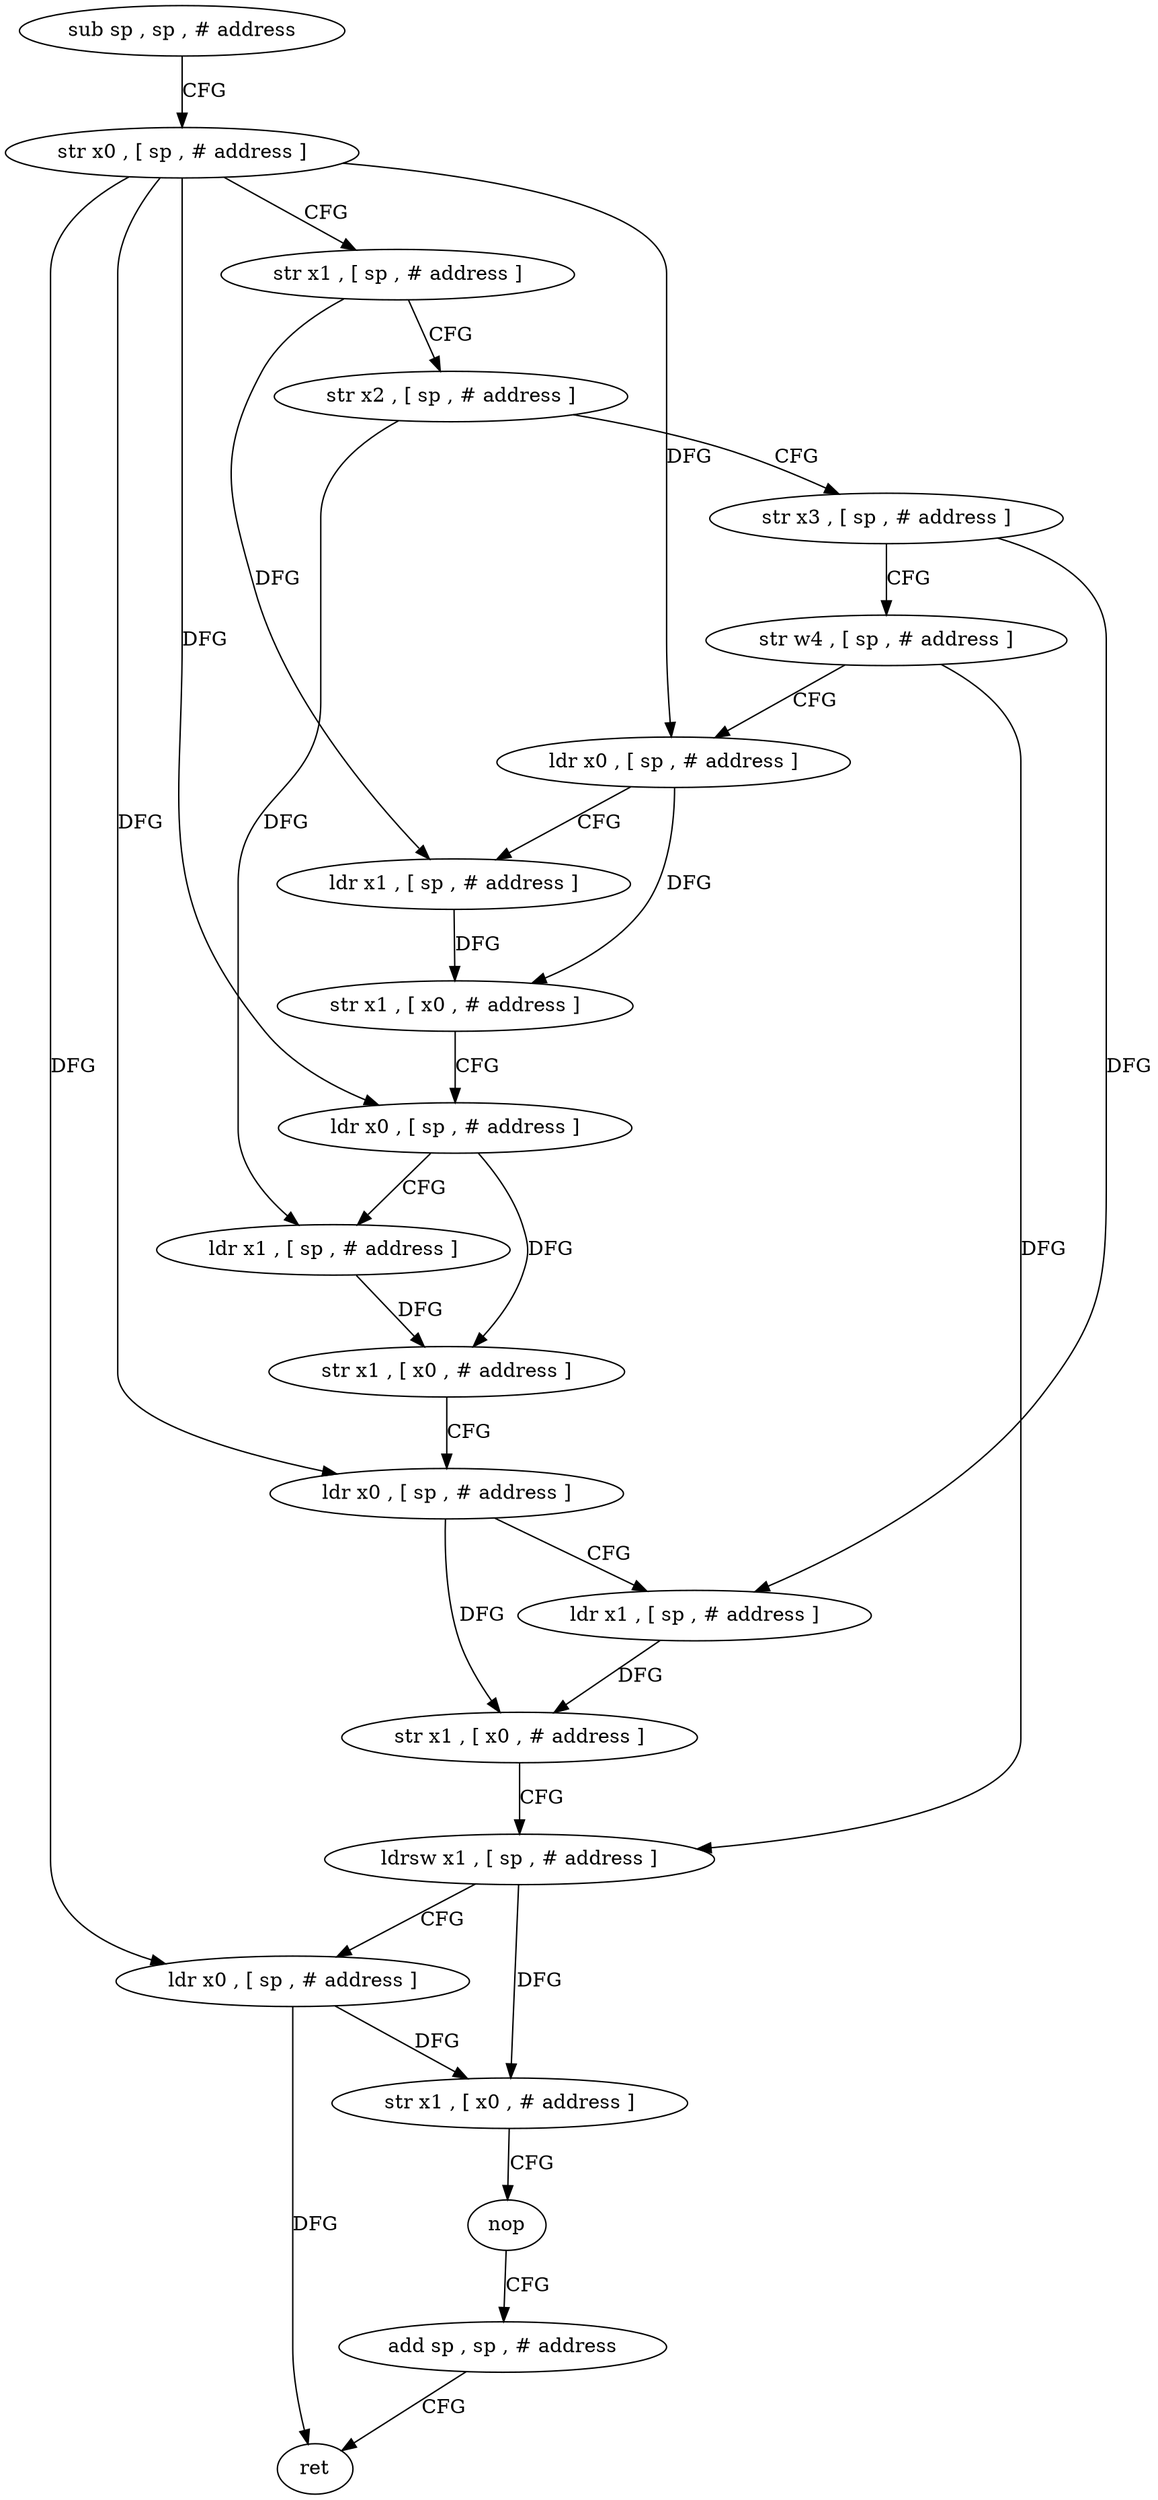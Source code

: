 digraph "func" {
"4344688" [label = "sub sp , sp , # address" ]
"4344692" [label = "str x0 , [ sp , # address ]" ]
"4344696" [label = "str x1 , [ sp , # address ]" ]
"4344700" [label = "str x2 , [ sp , # address ]" ]
"4344704" [label = "str x3 , [ sp , # address ]" ]
"4344708" [label = "str w4 , [ sp , # address ]" ]
"4344712" [label = "ldr x0 , [ sp , # address ]" ]
"4344716" [label = "ldr x1 , [ sp , # address ]" ]
"4344720" [label = "str x1 , [ x0 , # address ]" ]
"4344724" [label = "ldr x0 , [ sp , # address ]" ]
"4344728" [label = "ldr x1 , [ sp , # address ]" ]
"4344732" [label = "str x1 , [ x0 , # address ]" ]
"4344736" [label = "ldr x0 , [ sp , # address ]" ]
"4344740" [label = "ldr x1 , [ sp , # address ]" ]
"4344744" [label = "str x1 , [ x0 , # address ]" ]
"4344748" [label = "ldrsw x1 , [ sp , # address ]" ]
"4344752" [label = "ldr x0 , [ sp , # address ]" ]
"4344756" [label = "str x1 , [ x0 , # address ]" ]
"4344760" [label = "nop" ]
"4344764" [label = "add sp , sp , # address" ]
"4344768" [label = "ret" ]
"4344688" -> "4344692" [ label = "CFG" ]
"4344692" -> "4344696" [ label = "CFG" ]
"4344692" -> "4344712" [ label = "DFG" ]
"4344692" -> "4344724" [ label = "DFG" ]
"4344692" -> "4344736" [ label = "DFG" ]
"4344692" -> "4344752" [ label = "DFG" ]
"4344696" -> "4344700" [ label = "CFG" ]
"4344696" -> "4344716" [ label = "DFG" ]
"4344700" -> "4344704" [ label = "CFG" ]
"4344700" -> "4344728" [ label = "DFG" ]
"4344704" -> "4344708" [ label = "CFG" ]
"4344704" -> "4344740" [ label = "DFG" ]
"4344708" -> "4344712" [ label = "CFG" ]
"4344708" -> "4344748" [ label = "DFG" ]
"4344712" -> "4344716" [ label = "CFG" ]
"4344712" -> "4344720" [ label = "DFG" ]
"4344716" -> "4344720" [ label = "DFG" ]
"4344720" -> "4344724" [ label = "CFG" ]
"4344724" -> "4344728" [ label = "CFG" ]
"4344724" -> "4344732" [ label = "DFG" ]
"4344728" -> "4344732" [ label = "DFG" ]
"4344732" -> "4344736" [ label = "CFG" ]
"4344736" -> "4344740" [ label = "CFG" ]
"4344736" -> "4344744" [ label = "DFG" ]
"4344740" -> "4344744" [ label = "DFG" ]
"4344744" -> "4344748" [ label = "CFG" ]
"4344748" -> "4344752" [ label = "CFG" ]
"4344748" -> "4344756" [ label = "DFG" ]
"4344752" -> "4344756" [ label = "DFG" ]
"4344752" -> "4344768" [ label = "DFG" ]
"4344756" -> "4344760" [ label = "CFG" ]
"4344760" -> "4344764" [ label = "CFG" ]
"4344764" -> "4344768" [ label = "CFG" ]
}
